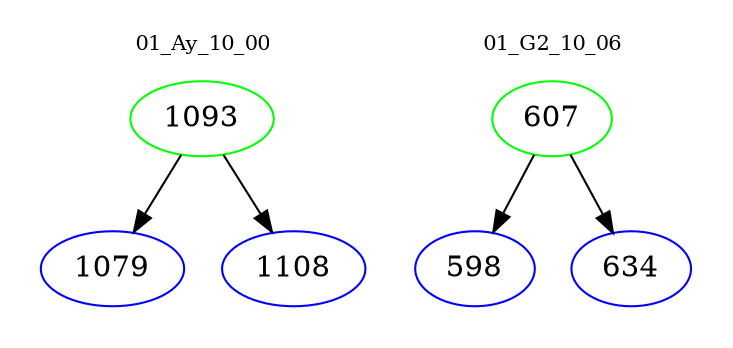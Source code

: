 digraph{
subgraph cluster_0 {
color = white
label = "01_Ay_10_00";
fontsize=10;
T0_1093 [label="1093", color="green"]
T0_1093 -> T0_1079 [color="black"]
T0_1079 [label="1079", color="blue"]
T0_1093 -> T0_1108 [color="black"]
T0_1108 [label="1108", color="blue"]
}
subgraph cluster_1 {
color = white
label = "01_G2_10_06";
fontsize=10;
T1_607 [label="607", color="green"]
T1_607 -> T1_598 [color="black"]
T1_598 [label="598", color="blue"]
T1_607 -> T1_634 [color="black"]
T1_634 [label="634", color="blue"]
}
}

